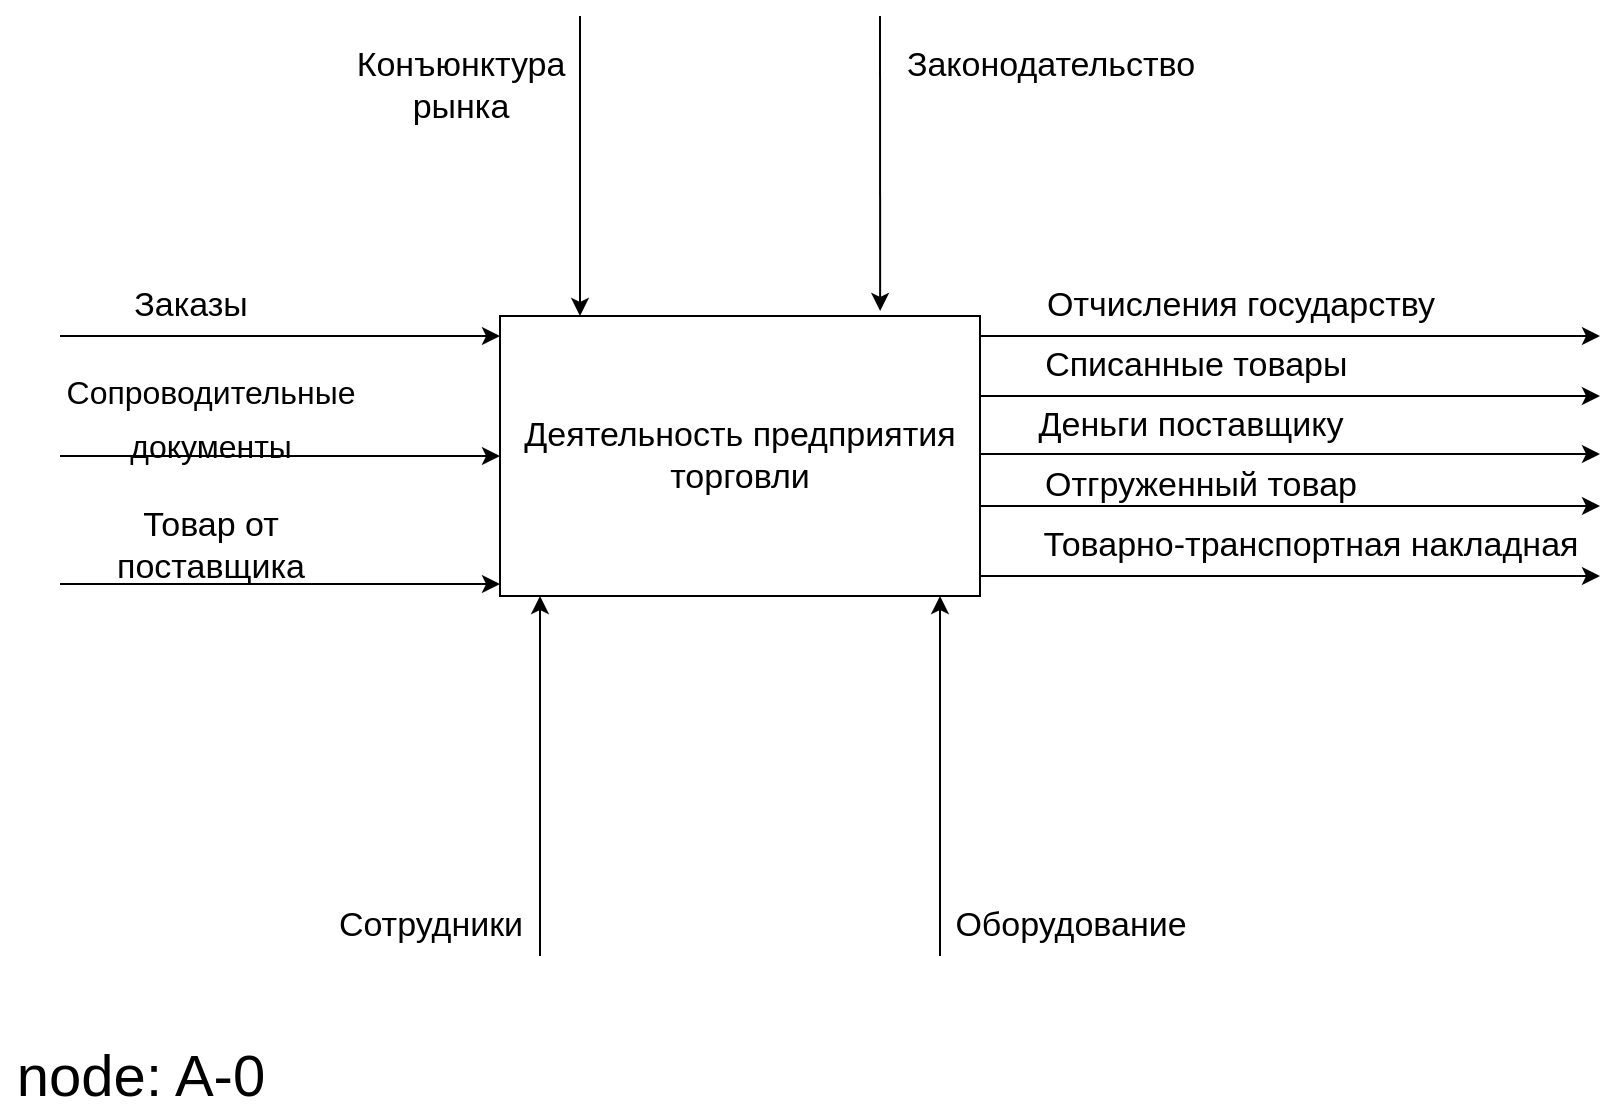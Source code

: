 <mxfile version="16.6.4" type="github">
  <diagram id="nPF5Ift8JkW7D7l2Tyin" name="Page-1">
    <mxGraphModel dx="946" dy="613" grid="1" gridSize="10" guides="1" tooltips="1" connect="1" arrows="1" fold="1" page="1" pageScale="1" pageWidth="827" pageHeight="1169" math="0" shadow="0">
      <root>
        <mxCell id="0" />
        <mxCell id="1" parent="0" />
        <mxCell id="jHTUxQO5pXt39slr-8vj-1" value="&lt;font style=&quot;font-size: 17px&quot;&gt;Деятельность предприятия торговли&lt;/font&gt;" style="rounded=0;whiteSpace=wrap;html=1;" vertex="1" parent="1">
          <mxGeometry x="300" y="160" width="240" height="140" as="geometry" />
        </mxCell>
        <mxCell id="jHTUxQO5pXt39slr-8vj-8" value="" style="endArrow=classic;html=1;rounded=0;fontSize=17;" edge="1" parent="1">
          <mxGeometry width="50" height="50" relative="1" as="geometry">
            <mxPoint x="80" y="170" as="sourcePoint" />
            <mxPoint x="300" y="170" as="targetPoint" />
          </mxGeometry>
        </mxCell>
        <mxCell id="jHTUxQO5pXt39slr-8vj-10" value="&lt;font style=&quot;font-size: 17px&quot;&gt;Заказы&lt;/font&gt;" style="text;html=1;align=center;verticalAlign=middle;resizable=0;points=[];autosize=1;strokeColor=none;fillColor=none;fontSize=17;" vertex="1" parent="1">
          <mxGeometry x="105" y="140" width="80" height="30" as="geometry" />
        </mxCell>
        <mxCell id="jHTUxQO5pXt39slr-8vj-11" value="" style="endArrow=classic;html=1;rounded=0;fontSize=22;entryX=0;entryY=0.5;entryDx=0;entryDy=0;" edge="1" parent="1" target="jHTUxQO5pXt39slr-8vj-1">
          <mxGeometry width="50" height="50" relative="1" as="geometry">
            <mxPoint x="80" y="230" as="sourcePoint" />
            <mxPoint x="190" y="240" as="targetPoint" />
            <Array as="points">
              <mxPoint x="190" y="230" />
            </Array>
          </mxGeometry>
        </mxCell>
        <mxCell id="jHTUxQO5pXt39slr-8vj-12" value="&lt;font style=&quot;font-size: 16px&quot;&gt;Сопроводительные&lt;br&gt;документы&lt;br&gt;&lt;/font&gt;" style="text;html=1;align=center;verticalAlign=middle;resizable=0;points=[];autosize=1;strokeColor=none;fillColor=none;fontSize=22;" vertex="1" parent="1">
          <mxGeometry x="75" y="180" width="160" height="60" as="geometry" />
        </mxCell>
        <mxCell id="jHTUxQO5pXt39slr-8vj-13" value="" style="endArrow=classic;html=1;rounded=0;fontSize=17;" edge="1" parent="1">
          <mxGeometry width="50" height="50" relative="1" as="geometry">
            <mxPoint x="80" y="294" as="sourcePoint" />
            <mxPoint x="300" y="294" as="targetPoint" />
          </mxGeometry>
        </mxCell>
        <mxCell id="jHTUxQO5pXt39slr-8vj-15" value="Товар от&lt;br&gt;поставщика" style="text;html=1;align=center;verticalAlign=middle;resizable=0;points=[];autosize=1;strokeColor=none;fillColor=none;fontSize=17;" vertex="1" parent="1">
          <mxGeometry x="100" y="250" width="110" height="50" as="geometry" />
        </mxCell>
        <mxCell id="jHTUxQO5pXt39slr-8vj-16" value="" style="endArrow=classic;html=1;rounded=0;fontSize=17;startArrow=none;" edge="1" parent="1">
          <mxGeometry width="50" height="50" relative="1" as="geometry">
            <mxPoint x="520" y="480" as="sourcePoint" />
            <mxPoint x="520" y="300" as="targetPoint" />
          </mxGeometry>
        </mxCell>
        <mxCell id="jHTUxQO5pXt39slr-8vj-17" value="Оборудование" style="text;html=1;align=center;verticalAlign=middle;resizable=0;points=[];autosize=1;strokeColor=none;fillColor=none;fontSize=17;" vertex="1" parent="1">
          <mxGeometry x="520" y="450" width="130" height="30" as="geometry" />
        </mxCell>
        <mxCell id="jHTUxQO5pXt39slr-8vj-19" value="" style="endArrow=classic;html=1;rounded=0;fontSize=17;" edge="1" parent="1">
          <mxGeometry width="50" height="50" relative="1" as="geometry">
            <mxPoint x="320" y="480" as="sourcePoint" />
            <mxPoint x="320" y="300" as="targetPoint" />
          </mxGeometry>
        </mxCell>
        <mxCell id="jHTUxQO5pXt39slr-8vj-20" value="Сотрудники" style="text;html=1;align=center;verticalAlign=middle;resizable=0;points=[];autosize=1;strokeColor=none;fillColor=none;fontSize=17;" vertex="1" parent="1">
          <mxGeometry x="210" y="450" width="110" height="30" as="geometry" />
        </mxCell>
        <mxCell id="jHTUxQO5pXt39slr-8vj-21" value="" style="endArrow=classic;html=1;rounded=0;fontSize=17;entryX=0.792;entryY=-0.018;entryDx=0;entryDy=0;entryPerimeter=0;" edge="1" parent="1" target="jHTUxQO5pXt39slr-8vj-1">
          <mxGeometry width="50" height="50" relative="1" as="geometry">
            <mxPoint x="490" y="10" as="sourcePoint" />
            <mxPoint x="490" y="150" as="targetPoint" />
          </mxGeometry>
        </mxCell>
        <mxCell id="jHTUxQO5pXt39slr-8vj-22" value="" style="endArrow=classic;html=1;rounded=0;fontSize=17;" edge="1" parent="1">
          <mxGeometry width="50" height="50" relative="1" as="geometry">
            <mxPoint x="340" y="10" as="sourcePoint" />
            <mxPoint x="340" y="160" as="targetPoint" />
          </mxGeometry>
        </mxCell>
        <mxCell id="jHTUxQO5pXt39slr-8vj-23" value="Конъюнктура&lt;br&gt;рынка" style="text;html=1;align=center;verticalAlign=middle;resizable=0;points=[];autosize=1;strokeColor=none;fillColor=none;fontSize=17;" vertex="1" parent="1">
          <mxGeometry x="220" y="20" width="120" height="50" as="geometry" />
        </mxCell>
        <mxCell id="jHTUxQO5pXt39slr-8vj-24" value="Законодательство" style="text;html=1;align=center;verticalAlign=middle;resizable=0;points=[];autosize=1;strokeColor=none;fillColor=none;fontSize=17;" vertex="1" parent="1">
          <mxGeometry x="490" y="20" width="170" height="30" as="geometry" />
        </mxCell>
        <mxCell id="jHTUxQO5pXt39slr-8vj-28" value="" style="endArrow=classic;html=1;rounded=0;fontSize=17;" edge="1" parent="1">
          <mxGeometry width="50" height="50" relative="1" as="geometry">
            <mxPoint x="540" y="200" as="sourcePoint" />
            <mxPoint x="850" y="200" as="targetPoint" />
          </mxGeometry>
        </mxCell>
        <mxCell id="jHTUxQO5pXt39slr-8vj-31" value="Деньги поставщику" style="text;html=1;align=center;verticalAlign=middle;resizable=0;points=[];autosize=1;strokeColor=none;fillColor=none;fontSize=17;" vertex="1" parent="1">
          <mxGeometry x="560" y="200" width="170" height="30" as="geometry" />
        </mxCell>
        <mxCell id="jHTUxQO5pXt39slr-8vj-33" value="" style="endArrow=classic;html=1;rounded=0;fontSize=17;" edge="1" parent="1">
          <mxGeometry width="50" height="50" relative="1" as="geometry">
            <mxPoint x="540" y="229" as="sourcePoint" />
            <mxPoint x="850" y="229" as="targetPoint" />
          </mxGeometry>
        </mxCell>
        <mxCell id="jHTUxQO5pXt39slr-8vj-35" value="" style="endArrow=classic;html=1;rounded=0;fontSize=17;" edge="1" parent="1">
          <mxGeometry width="50" height="50" relative="1" as="geometry">
            <mxPoint x="540" y="290" as="sourcePoint" />
            <mxPoint x="850" y="290" as="targetPoint" />
          </mxGeometry>
        </mxCell>
        <mxCell id="jHTUxQO5pXt39slr-8vj-38" value="" style="endArrow=classic;html=1;rounded=0;fontSize=17;" edge="1" parent="1">
          <mxGeometry width="50" height="50" relative="1" as="geometry">
            <mxPoint x="540" y="170" as="sourcePoint" />
            <mxPoint x="850" y="170" as="targetPoint" />
          </mxGeometry>
        </mxCell>
        <mxCell id="jHTUxQO5pXt39slr-8vj-39" value="Отчисления государству" style="text;html=1;align=center;verticalAlign=middle;resizable=0;points=[];autosize=1;strokeColor=none;fillColor=none;fontSize=17;" vertex="1" parent="1">
          <mxGeometry x="560" y="140" width="220" height="30" as="geometry" />
        </mxCell>
        <mxCell id="jHTUxQO5pXt39slr-8vj-40" value="Списанные товары&amp;nbsp;" style="text;html=1;align=center;verticalAlign=middle;resizable=0;points=[];autosize=1;strokeColor=none;fillColor=none;fontSize=17;" vertex="1" parent="1">
          <mxGeometry x="565" y="170" width="170" height="30" as="geometry" />
        </mxCell>
        <mxCell id="jHTUxQO5pXt39slr-8vj-41" value="" style="endArrow=classic;html=1;rounded=0;fontSize=17;" edge="1" parent="1">
          <mxGeometry width="50" height="50" relative="1" as="geometry">
            <mxPoint x="540" y="255" as="sourcePoint" />
            <mxPoint x="850" y="255" as="targetPoint" />
          </mxGeometry>
        </mxCell>
        <mxCell id="jHTUxQO5pXt39slr-8vj-42" value="Отгруженный товар" style="text;html=1;align=center;verticalAlign=middle;resizable=0;points=[];autosize=1;strokeColor=none;fillColor=none;fontSize=17;" vertex="1" parent="1">
          <mxGeometry x="560" y="230" width="180" height="30" as="geometry" />
        </mxCell>
        <mxCell id="jHTUxQO5pXt39slr-8vj-43" value="Товарно-транспортная накладная" style="text;html=1;align=center;verticalAlign=middle;resizable=0;points=[];autosize=1;strokeColor=none;fillColor=none;fontSize=17;" vertex="1" parent="1">
          <mxGeometry x="560" y="260" width="290" height="30" as="geometry" />
        </mxCell>
        <mxCell id="jHTUxQO5pXt39slr-8vj-44" value="&lt;font style=&quot;font-size: 29px&quot;&gt;&lt;font style=&quot;font-size: 29px&quot;&gt;node&lt;/font&gt;: A-0&lt;/font&gt;" style="text;html=1;align=center;verticalAlign=middle;resizable=0;points=[];autosize=1;strokeColor=none;fillColor=none;fontSize=17;" vertex="1" parent="1">
          <mxGeometry x="50" y="525" width="140" height="30" as="geometry" />
        </mxCell>
      </root>
    </mxGraphModel>
  </diagram>
</mxfile>
